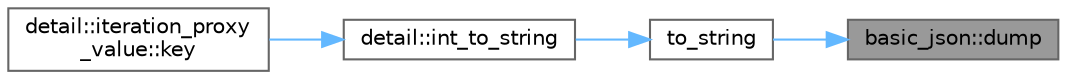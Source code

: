 digraph "basic_json::dump"
{
 // LATEX_PDF_SIZE
  bgcolor="transparent";
  edge [fontname=Helvetica,fontsize=10,labelfontname=Helvetica,labelfontsize=10];
  node [fontname=Helvetica,fontsize=10,shape=box,height=0.2,width=0.4];
  rankdir="RL";
  Node1 [id="Node000001",label="basic_json::dump",height=0.2,width=0.4,color="gray40", fillcolor="grey60", style="filled", fontcolor="black",tooltip="serialization"];
  Node1 -> Node2 [id="edge1_Node000001_Node000002",dir="back",color="steelblue1",style="solid",tooltip=" "];
  Node2 [id="Node000002",label="to_string",height=0.2,width=0.4,color="grey40", fillcolor="white", style="filled",URL="$json_8hpp.html#a5b9ca6dc52cf4226c68d67f895b2a1d4",tooltip="user-defined to_string function for JSON values"];
  Node2 -> Node3 [id="edge2_Node000002_Node000003",dir="back",color="steelblue1",style="solid",tooltip=" "];
  Node3 [id="Node000003",label="detail::int_to_string",height=0.2,width=0.4,color="grey40", fillcolor="white", style="filled",URL="$namespacedetail.html#af75fd8de21cdb8a0ed835b94aa02e5da",tooltip=" "];
  Node3 -> Node4 [id="edge3_Node000003_Node000004",dir="back",color="steelblue1",style="solid",tooltip=" "];
  Node4 [id="Node000004",label="detail::iteration_proxy\l_value::key",height=0.2,width=0.4,color="grey40", fillcolor="white", style="filled",URL="$classdetail_1_1iteration__proxy__value.html#ad12633bc0d3ac7a651381b174a7914ee",tooltip="return key of the iterator"];
}
